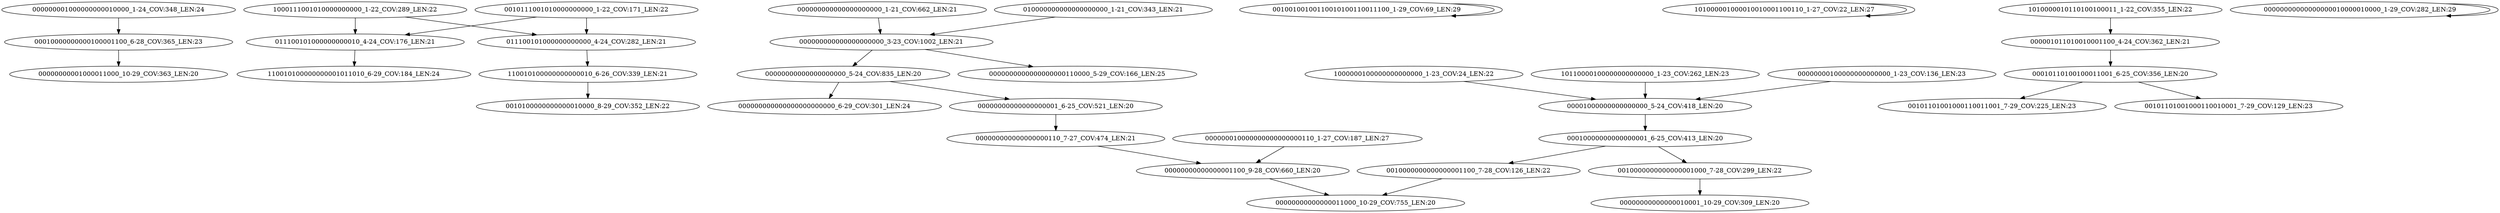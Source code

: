 digraph G {
    "000000001000000000010000_1-24_COV:348_LEN:24" -> "00010000000000100001100_6-28_COV:365_LEN:23";
    "011100101000000000010_4-24_COV:176_LEN:21" -> "110010100000000001011010_6-29_COV:184_LEN:24";
    "1000111001010000000000_1-22_COV:289_LEN:22" -> "011100101000000000010_4-24_COV:176_LEN:21";
    "1000111001010000000000_1-22_COV:289_LEN:22" -> "011100101000000000000_4-24_COV:282_LEN:21";
    "0010000000000000001100_7-28_COV:126_LEN:22" -> "00000000000000011000_10-29_COV:755_LEN:20";
    "00100100100110010100110011100_1-29_COV:69_LEN:29" -> "00100100100110010100110011100_1-29_COV:69_LEN:29";
    "00000000000000000000_5-24_COV:835_LEN:20" -> "000000000000000000000000_6-29_COV:301_LEN:24";
    "00000000000000000000_5-24_COV:835_LEN:20" -> "00000000000000000001_6-25_COV:521_LEN:20";
    "1000000100000000000000_1-23_COV:24_LEN:22" -> "00001000000000000000_5-24_COV:418_LEN:20";
    "000000000000000000110_7-27_COV:474_LEN:21" -> "00000000000000001100_9-28_COV:660_LEN:20";
    "110010100000000000010_6-26_COV:339_LEN:21" -> "0010100000000000010000_8-29_COV:352_LEN:22";
    "10110000100000000000000_1-23_COV:262_LEN:23" -> "00001000000000000000_5-24_COV:418_LEN:20";
    "000000000000000000000_1-21_COV:662_LEN:21" -> "000000000000000000000_3-23_COV:1002_LEN:21";
    "00000000000000001100_9-28_COV:660_LEN:20" -> "00000000000000011000_10-29_COV:755_LEN:20";
    "101000001000010010001100110_1-27_COV:22_LEN:27" -> "101000001000010010001100110_1-27_COV:22_LEN:27";
    "000000000000000000000_3-23_COV:1002_LEN:21" -> "00000000000000000000_5-24_COV:835_LEN:20";
    "000000000000000000000_3-23_COV:1002_LEN:21" -> "0000000000000000000110000_5-29_COV:166_LEN:25";
    "1010000010110100100011_1-22_COV:355_LEN:22" -> "000001011010010001100_4-24_COV:362_LEN:21";
    "000001011010010001100_4-24_COV:362_LEN:21" -> "00010110100100011001_6-25_COV:356_LEN:20";
    "0010000000000000001000_7-28_COV:299_LEN:22" -> "00000000000000010001_10-29_COV:309_LEN:20";
    "00010000000000100001100_6-28_COV:365_LEN:23" -> "00000000001000011000_10-29_COV:363_LEN:20";
    "011100101000000000000_4-24_COV:282_LEN:21" -> "110010100000000000010_6-26_COV:339_LEN:21";
    "00001000000000000000_5-24_COV:418_LEN:20" -> "00010000000000000001_6-25_COV:413_LEN:20";
    "0010111001010000000000_1-22_COV:171_LEN:22" -> "011100101000000000010_4-24_COV:176_LEN:21";
    "0010111001010000000000_1-22_COV:171_LEN:22" -> "011100101000000000000_4-24_COV:282_LEN:21";
    "00000000000000000010000010000_1-29_COV:282_LEN:29" -> "00000000000000000010000010000_1-29_COV:282_LEN:29";
    "000000010000000000000000110_1-27_COV:187_LEN:27" -> "00000000000000001100_9-28_COV:660_LEN:20";
    "00010110100100011001_6-25_COV:356_LEN:20" -> "00101101001000110011001_7-29_COV:225_LEN:23";
    "00010110100100011001_6-25_COV:356_LEN:20" -> "00101101001000110010001_7-29_COV:129_LEN:23";
    "00000000100000000000000_1-23_COV:136_LEN:23" -> "00001000000000000000_5-24_COV:418_LEN:20";
    "010000000000000000000_1-21_COV:343_LEN:21" -> "000000000000000000000_3-23_COV:1002_LEN:21";
    "00000000000000000001_6-25_COV:521_LEN:20" -> "000000000000000000110_7-27_COV:474_LEN:21";
    "00010000000000000001_6-25_COV:413_LEN:20" -> "0010000000000000001100_7-28_COV:126_LEN:22";
    "00010000000000000001_6-25_COV:413_LEN:20" -> "0010000000000000001000_7-28_COV:299_LEN:22";
}
